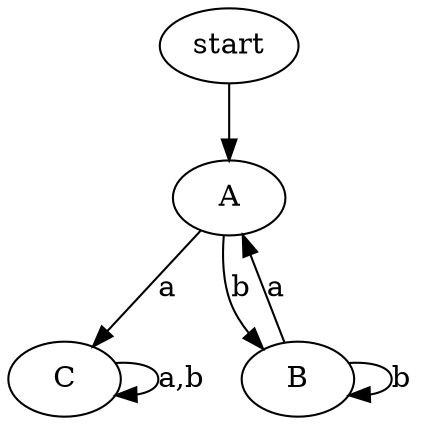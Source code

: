 digraph M1 {
  alphabet="a, b"
  accept="A"

  start -> A
  A -> C [label="a"]
  A -> B [label="b"]
  B -> A [label="a"]
  B -> B [label="b"]
  C -> C [label="a,b"]
}

